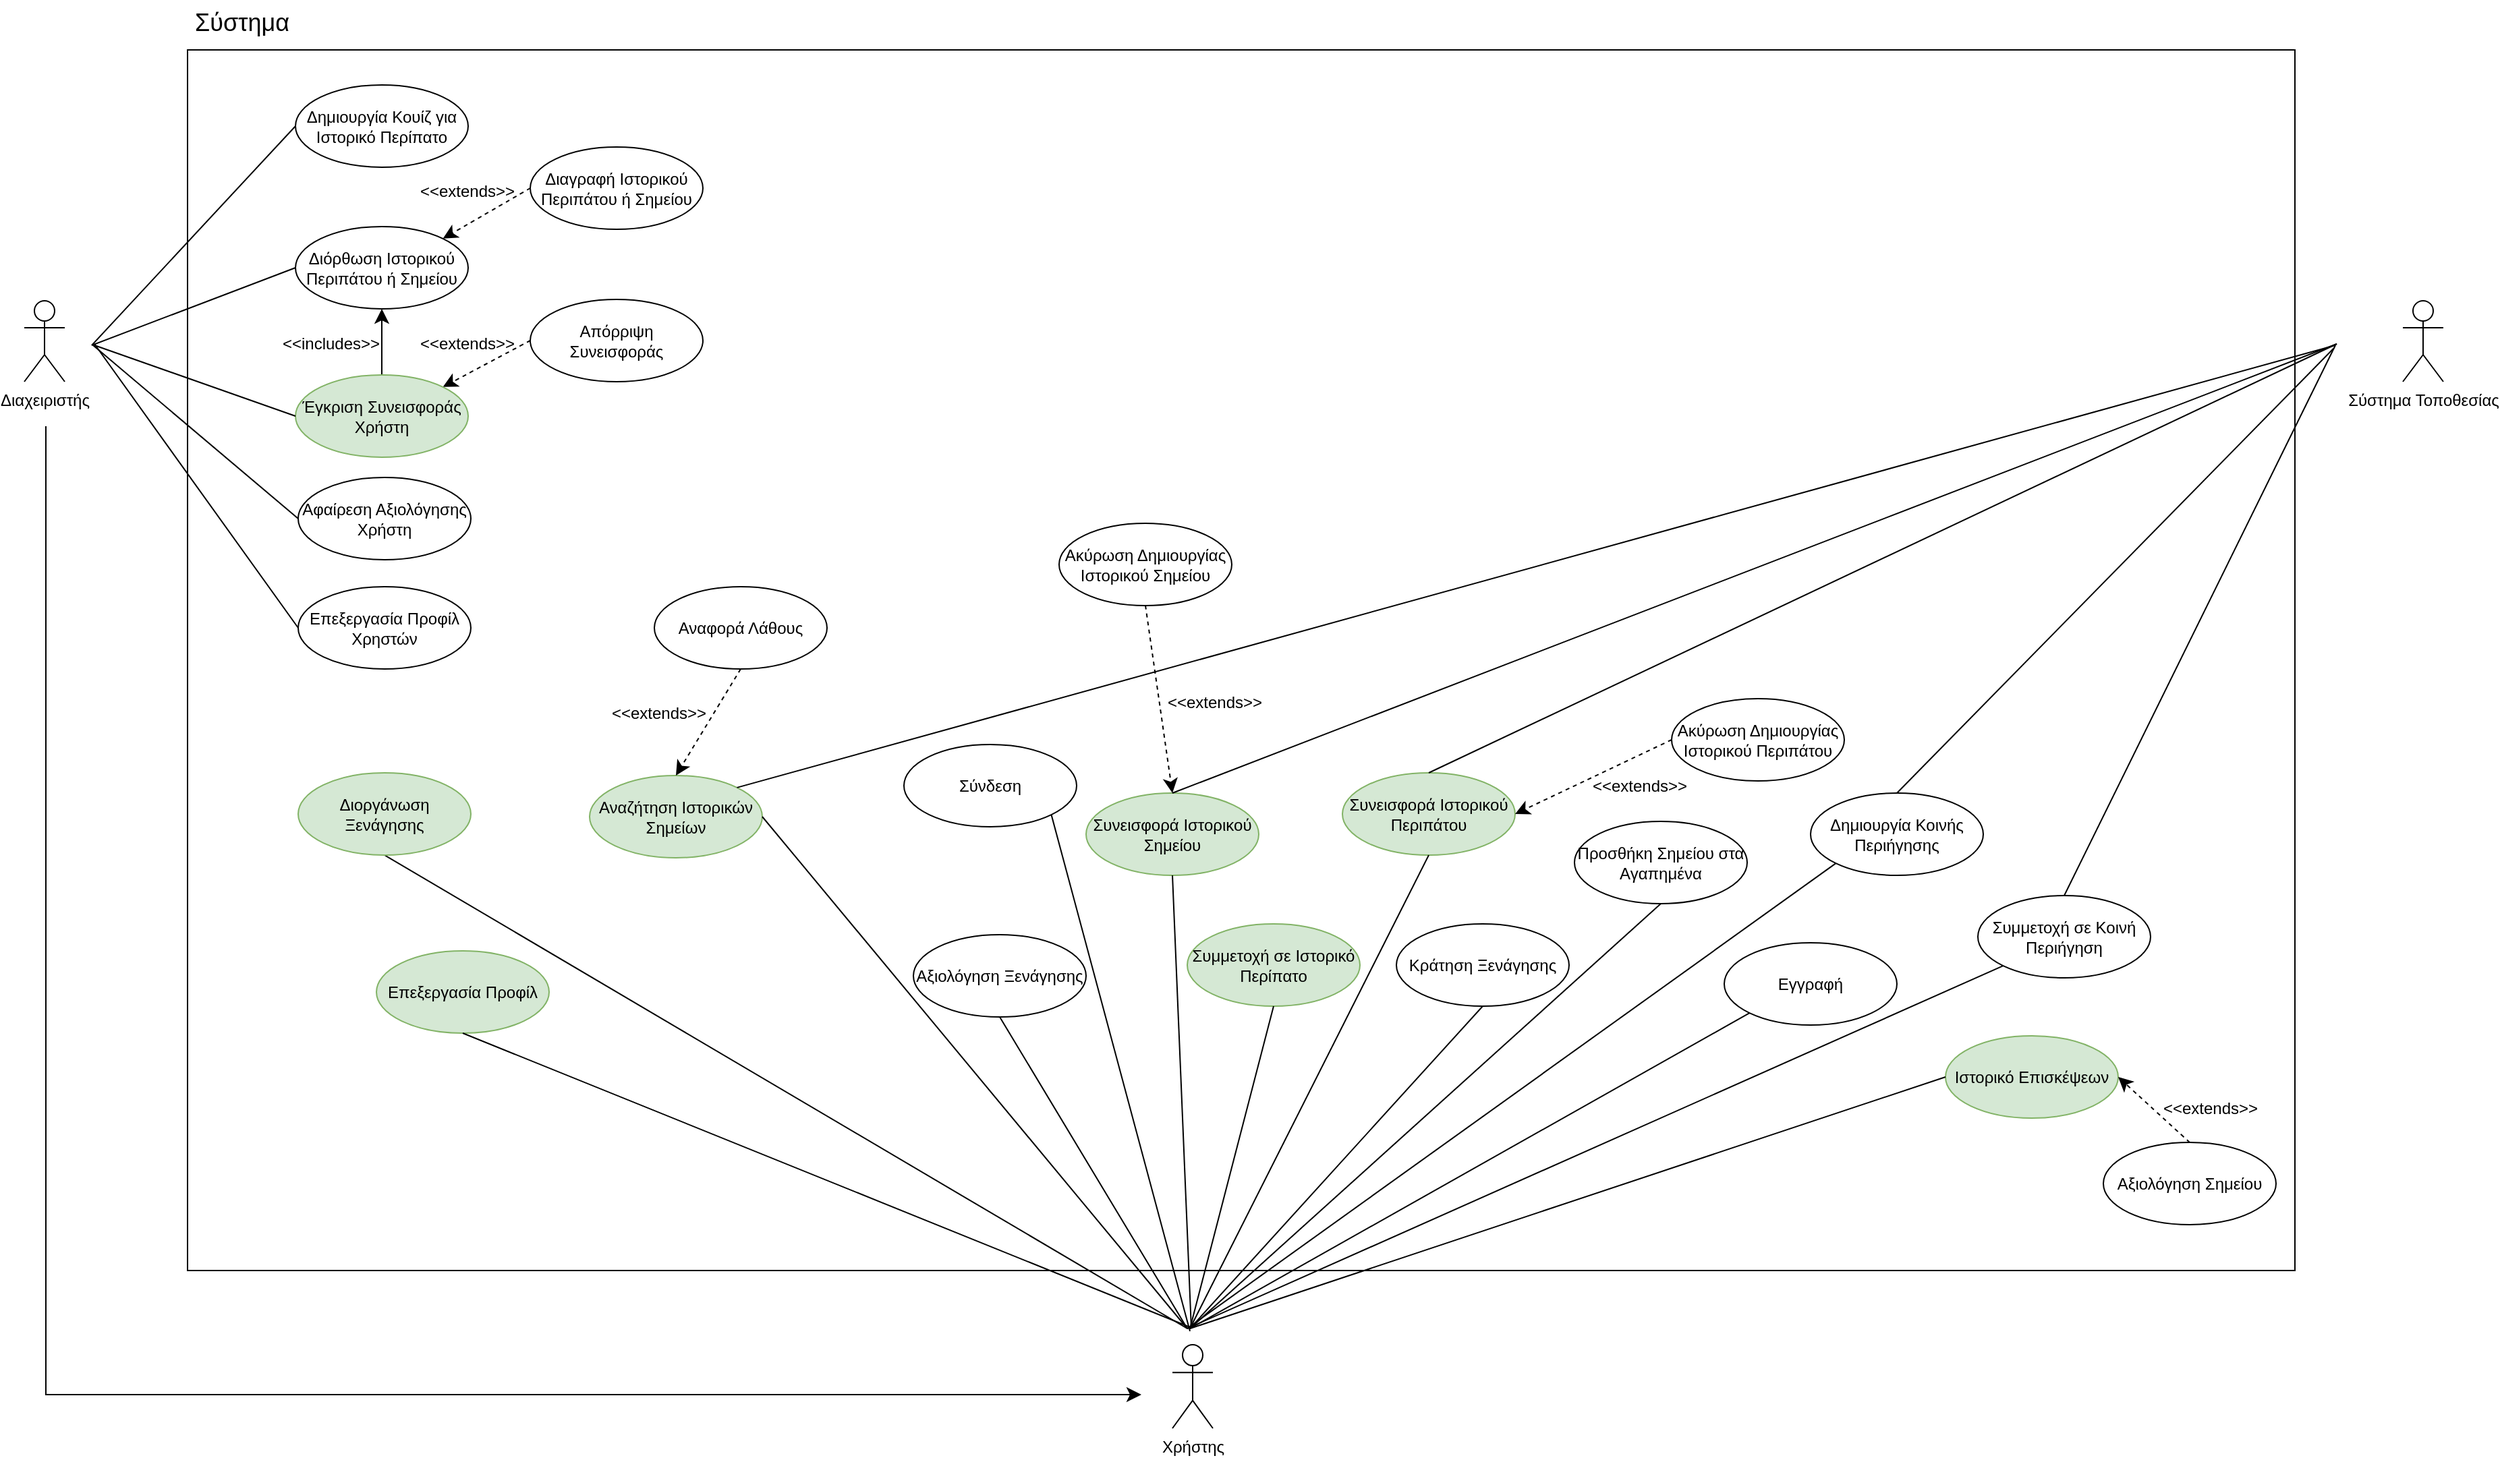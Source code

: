 <mxfile version="24.2.2" type="device">
  <diagram name="Σελίδα-1" id="uMqA1R6x-6Gs1QEI-oIA">
    <mxGraphModel dx="1834" dy="1180" grid="0" gridSize="10" guides="1" tooltips="1" connect="1" arrows="1" fold="1" page="0" pageScale="1" pageWidth="827" pageHeight="1169" math="0" shadow="0">
      <root>
        <mxCell id="0" />
        <mxCell id="1" parent="0" />
        <mxCell id="8HXO2fy5qahvrB5KiCP4-82" value="" style="rounded=0;whiteSpace=wrap;html=1;fillColor=none;" parent="1" vertex="1">
          <mxGeometry x="-171" y="-266" width="1562" height="905" as="geometry" />
        </mxCell>
        <mxCell id="8HXO2fy5qahvrB5KiCP4-1" value="Δημιουργία Κουίζ για&lt;br&gt;Ιστορικό Περίπατο" style="ellipse;whiteSpace=wrap;html=1;" parent="1" vertex="1">
          <mxGeometry x="-91" y="-240" width="128" height="61" as="geometry" />
        </mxCell>
        <mxCell id="8HXO2fy5qahvrB5KiCP4-2" value="Διαχειριστής" style="shape=umlActor;verticalLabelPosition=bottom;verticalAlign=top;html=1;outlineConnect=0;" parent="1" vertex="1">
          <mxGeometry x="-292" y="-80" width="30" height="60" as="geometry" />
        </mxCell>
        <mxCell id="8HXO2fy5qahvrB5KiCP4-3" value="Χρήστης" style="shape=umlActor;verticalLabelPosition=bottom;verticalAlign=top;html=1;outlineConnect=0;" parent="1" vertex="1">
          <mxGeometry x="559" y="694" width="30" height="62" as="geometry" />
        </mxCell>
        <mxCell id="8HXO2fy5qahvrB5KiCP4-8" value="Σύστημα Τοποθεσίας" style="shape=umlActor;verticalLabelPosition=bottom;verticalAlign=top;html=1;outlineConnect=0;" parent="1" vertex="1">
          <mxGeometry x="1471" y="-80" width="30" height="60" as="geometry" />
        </mxCell>
        <mxCell id="8HXO2fy5qahvrB5KiCP4-14" value="Διόρθωση Ιστορικού Περιπάτου ή Σημείου" style="ellipse;whiteSpace=wrap;html=1;" parent="1" vertex="1">
          <mxGeometry x="-91" y="-135" width="128" height="61" as="geometry" />
        </mxCell>
        <mxCell id="8HXO2fy5qahvrB5KiCP4-15" value="Διαγραφή Ιστορικού Περιπάτου ή Σημείου" style="ellipse;whiteSpace=wrap;html=1;" parent="1" vertex="1">
          <mxGeometry x="83" y="-194" width="128" height="61" as="geometry" />
        </mxCell>
        <mxCell id="8HXO2fy5qahvrB5KiCP4-29" style="edgeStyle=none;curved=1;rounded=0;orthogonalLoop=1;jettySize=auto;html=1;exitX=0;exitY=0.5;exitDx=0;exitDy=0;entryX=1;entryY=0;entryDx=0;entryDy=0;fontSize=12;startSize=8;endSize=8;dashed=1;" parent="1" source="8HXO2fy5qahvrB5KiCP4-16" target="8HXO2fy5qahvrB5KiCP4-17" edge="1">
          <mxGeometry relative="1" as="geometry" />
        </mxCell>
        <mxCell id="8HXO2fy5qahvrB5KiCP4-16" value="Απόρριψη Συνεισφοράς" style="ellipse;whiteSpace=wrap;html=1;" parent="1" vertex="1">
          <mxGeometry x="83" y="-81" width="128" height="61" as="geometry" />
        </mxCell>
        <mxCell id="8HXO2fy5qahvrB5KiCP4-30" style="edgeStyle=none;curved=1;rounded=0;orthogonalLoop=1;jettySize=auto;html=1;exitX=0.5;exitY=0;exitDx=0;exitDy=0;entryX=0.5;entryY=1;entryDx=0;entryDy=0;fontSize=12;startSize=8;endSize=8;" parent="1" source="8HXO2fy5qahvrB5KiCP4-17" target="8HXO2fy5qahvrB5KiCP4-14" edge="1">
          <mxGeometry relative="1" as="geometry" />
        </mxCell>
        <mxCell id="8HXO2fy5qahvrB5KiCP4-17" value="Έγκριση Συνεισφοράς Χρήστη" style="ellipse;whiteSpace=wrap;html=1;fillColor=#d5e8d4;strokeColor=#82b366;" parent="1" vertex="1">
          <mxGeometry x="-91" y="-25" width="128" height="61" as="geometry" />
        </mxCell>
        <mxCell id="8HXO2fy5qahvrB5KiCP4-18" value="Αφαίρεση Αξιολόγησης Χρήστη" style="ellipse;whiteSpace=wrap;html=1;" parent="1" vertex="1">
          <mxGeometry x="-89" y="51" width="128" height="61" as="geometry" />
        </mxCell>
        <mxCell id="8HXO2fy5qahvrB5KiCP4-19" value="Επεξεργασία Προφίλ Χρηστών" style="ellipse;whiteSpace=wrap;html=1;" parent="1" vertex="1">
          <mxGeometry x="-89" y="132" width="128" height="61" as="geometry" />
        </mxCell>
        <mxCell id="8HXO2fy5qahvrB5KiCP4-23" value="" style="endArrow=none;html=1;rounded=0;fontSize=12;startSize=8;endSize=8;curved=1;entryX=0;entryY=0.5;entryDx=0;entryDy=0;" parent="1" target="8HXO2fy5qahvrB5KiCP4-1" edge="1">
          <mxGeometry width="50" height="50" relative="1" as="geometry">
            <mxPoint x="-242" y="-47" as="sourcePoint" />
            <mxPoint x="-115" y="-108" as="targetPoint" />
          </mxGeometry>
        </mxCell>
        <mxCell id="8HXO2fy5qahvrB5KiCP4-24" value="" style="endArrow=none;html=1;rounded=0;fontSize=12;startSize=8;endSize=8;curved=1;entryX=0;entryY=0.5;entryDx=0;entryDy=0;" parent="1" target="8HXO2fy5qahvrB5KiCP4-14" edge="1">
          <mxGeometry width="50" height="50" relative="1" as="geometry">
            <mxPoint x="-242" y="-47" as="sourcePoint" />
            <mxPoint x="-115" y="-108" as="targetPoint" />
          </mxGeometry>
        </mxCell>
        <mxCell id="8HXO2fy5qahvrB5KiCP4-25" value="" style="endArrow=none;html=1;rounded=0;fontSize=12;startSize=8;endSize=8;curved=1;entryX=0;entryY=0.5;entryDx=0;entryDy=0;" parent="1" target="8HXO2fy5qahvrB5KiCP4-18" edge="1">
          <mxGeometry width="50" height="50" relative="1" as="geometry">
            <mxPoint x="-241" y="-47" as="sourcePoint" />
            <mxPoint x="-230" y="92" as="targetPoint" />
          </mxGeometry>
        </mxCell>
        <mxCell id="8HXO2fy5qahvrB5KiCP4-26" value="" style="endArrow=none;html=1;rounded=0;fontSize=12;startSize=8;endSize=8;curved=1;entryX=0.5;entryY=1;entryDx=0;entryDy=0;" parent="1" target="8HXO2fy5qahvrB5KiCP4-35" edge="1">
          <mxGeometry width="50" height="50" relative="1" as="geometry">
            <mxPoint x="570" y="682" as="sourcePoint" />
            <mxPoint x="-148" y="374" as="targetPoint" />
          </mxGeometry>
        </mxCell>
        <mxCell id="8HXO2fy5qahvrB5KiCP4-27" value="" style="endArrow=none;html=1;rounded=0;fontSize=12;startSize=8;endSize=8;curved=1;entryX=0;entryY=0.5;entryDx=0;entryDy=0;" parent="1" target="8HXO2fy5qahvrB5KiCP4-17" edge="1">
          <mxGeometry width="50" height="50" relative="1" as="geometry">
            <mxPoint x="-240" y="-47" as="sourcePoint" />
            <mxPoint x="-139" y="40" as="targetPoint" />
          </mxGeometry>
        </mxCell>
        <mxCell id="8HXO2fy5qahvrB5KiCP4-28" value="" style="endArrow=none;html=1;rounded=0;fontSize=12;startSize=8;endSize=8;curved=1;entryX=0;entryY=0.5;entryDx=0;entryDy=0;" parent="1" target="8HXO2fy5qahvrB5KiCP4-19" edge="1">
          <mxGeometry width="50" height="50" relative="1" as="geometry">
            <mxPoint x="-240" y="-48" as="sourcePoint" />
            <mxPoint x="-117" y="192" as="targetPoint" />
          </mxGeometry>
        </mxCell>
        <mxCell id="8HXO2fy5qahvrB5KiCP4-31" style="edgeStyle=none;curved=1;rounded=0;orthogonalLoop=1;jettySize=auto;html=1;exitX=0;exitY=0.5;exitDx=0;exitDy=0;entryX=1;entryY=0;entryDx=0;entryDy=0;fontSize=12;startSize=8;endSize=8;dashed=1;" parent="1" source="8HXO2fy5qahvrB5KiCP4-15" target="8HXO2fy5qahvrB5KiCP4-14" edge="1">
          <mxGeometry relative="1" as="geometry">
            <mxPoint x="89" y="-103" as="sourcePoint" />
            <mxPoint x="25" y="-69" as="targetPoint" />
          </mxGeometry>
        </mxCell>
        <mxCell id="8HXO2fy5qahvrB5KiCP4-32" value="&lt;font style=&quot;font-size: 12px;&quot;&gt;&amp;lt;&amp;lt;&lt;font style=&quot;font-size: 12px;&quot;&gt;includes&amp;gt;&amp;gt;&lt;/font&gt;&lt;/font&gt;" style="text;html=1;align=center;verticalAlign=middle;resizable=0;points=[];autosize=1;strokeColor=none;fillColor=none;fontSize=16;" parent="1" vertex="1">
          <mxGeometry x="-110" y="-65.5" width="90" height="31" as="geometry" />
        </mxCell>
        <mxCell id="8HXO2fy5qahvrB5KiCP4-33" value="&lt;font style=&quot;font-size: 12px;&quot;&gt;&amp;lt;&amp;lt;&lt;font style=&quot;font-size: 12px;&quot;&gt;extends&amp;gt;&amp;gt;&lt;/font&gt;&lt;/font&gt;" style="text;html=1;align=center;verticalAlign=middle;resizable=0;points=[];autosize=1;strokeColor=none;fillColor=none;fontSize=16;" parent="1" vertex="1">
          <mxGeometry x="-8" y="-65.5" width="88" height="31" as="geometry" />
        </mxCell>
        <mxCell id="8HXO2fy5qahvrB5KiCP4-34" value="&lt;font style=&quot;font-size: 12px;&quot;&gt;&amp;lt;&amp;lt;&lt;font style=&quot;font-size: 12px;&quot;&gt;extends&amp;gt;&amp;gt;&lt;/font&gt;&lt;/font&gt;" style="text;html=1;align=center;verticalAlign=middle;resizable=0;points=[];autosize=1;strokeColor=none;fillColor=none;fontSize=16;" parent="1" vertex="1">
          <mxGeometry x="-8" y="-179" width="88" height="31" as="geometry" />
        </mxCell>
        <mxCell id="8HXO2fy5qahvrB5KiCP4-35" value="Διοργάνωση Ξενάγησης" style="ellipse;whiteSpace=wrap;html=1;fillColor=#d5e8d4;strokeColor=#82b366;" parent="1" vertex="1">
          <mxGeometry x="-89" y="270" width="128" height="61" as="geometry" />
        </mxCell>
        <mxCell id="8HXO2fy5qahvrB5KiCP4-36" value="Επεξεργασία Προφίλ" style="ellipse;whiteSpace=wrap;html=1;fillColor=#d5e8d4;strokeColor=#82b366;" parent="1" vertex="1">
          <mxGeometry x="-31" y="402" width="128" height="61" as="geometry" />
        </mxCell>
        <mxCell id="8HXO2fy5qahvrB5KiCP4-37" value="Αναζήτηση Ιστορικών Σημείων" style="ellipse;whiteSpace=wrap;html=1;fillColor=#d5e8d4;strokeColor=#82b366;" parent="1" vertex="1">
          <mxGeometry x="127" y="272" width="128" height="61" as="geometry" />
        </mxCell>
        <mxCell id="8HXO2fy5qahvrB5KiCP4-38" value="Αξιολόγηση Σημείου" style="ellipse;whiteSpace=wrap;html=1;" parent="1" vertex="1">
          <mxGeometry x="1249" y="544" width="128" height="61" as="geometry" />
        </mxCell>
        <mxCell id="8HXO2fy5qahvrB5KiCP4-39" value="Σύνδεση" style="ellipse;whiteSpace=wrap;html=1;" parent="1" vertex="1">
          <mxGeometry x="360" y="249" width="128" height="61" as="geometry" />
        </mxCell>
        <mxCell id="8HXO2fy5qahvrB5KiCP4-40" value="Αξιολόγηση Ξενάγησης" style="ellipse;whiteSpace=wrap;html=1;" parent="1" vertex="1">
          <mxGeometry x="367" y="390" width="128" height="61" as="geometry" />
        </mxCell>
        <mxCell id="8HXO2fy5qahvrB5KiCP4-41" value="Συνεισφορά Ιστορικού Σημείου" style="ellipse;whiteSpace=wrap;html=1;fillColor=#d5e8d4;strokeColor=#82b366;" parent="1" vertex="1">
          <mxGeometry x="495" y="285" width="128" height="61" as="geometry" />
        </mxCell>
        <mxCell id="8HXO2fy5qahvrB5KiCP4-42" value="Συμμετοχή σε Ιστορικό Περίπατο" style="ellipse;whiteSpace=wrap;html=1;fillColor=#d5e8d4;strokeColor=#82b366;" parent="1" vertex="1">
          <mxGeometry x="570" y="382" width="128" height="61" as="geometry" />
        </mxCell>
        <mxCell id="8HXO2fy5qahvrB5KiCP4-43" value="Συνεισφορά Ιστορικού Περιπάτου" style="ellipse;whiteSpace=wrap;html=1;fillColor=#d5e8d4;strokeColor=#82b366;" parent="1" vertex="1">
          <mxGeometry x="685" y="270" width="128" height="61" as="geometry" />
        </mxCell>
        <mxCell id="8HXO2fy5qahvrB5KiCP4-44" value="Κράτηση Ξενάγησης" style="ellipse;whiteSpace=wrap;html=1;" parent="1" vertex="1">
          <mxGeometry x="725" y="382" width="128" height="61" as="geometry" />
        </mxCell>
        <mxCell id="8HXO2fy5qahvrB5KiCP4-45" value="Εγγραφή" style="ellipse;whiteSpace=wrap;html=1;" parent="1" vertex="1">
          <mxGeometry x="968" y="396" width="128" height="61" as="geometry" />
        </mxCell>
        <mxCell id="8HXO2fy5qahvrB5KiCP4-79" style="edgeStyle=none;curved=1;rounded=0;orthogonalLoop=1;jettySize=auto;html=1;exitX=0;exitY=0.5;exitDx=0;exitDy=0;entryX=1;entryY=0.5;entryDx=0;entryDy=0;fontSize=12;startSize=8;endSize=8;dashed=1;" parent="1" source="8HXO2fy5qahvrB5KiCP4-46" target="8HXO2fy5qahvrB5KiCP4-43" edge="1">
          <mxGeometry relative="1" as="geometry" />
        </mxCell>
        <mxCell id="8HXO2fy5qahvrB5KiCP4-46" value="Ακύρωση Δημιουργίας Ιστορικού Περιπάτου" style="ellipse;whiteSpace=wrap;html=1;" parent="1" vertex="1">
          <mxGeometry x="929" y="215" width="128" height="61" as="geometry" />
        </mxCell>
        <mxCell id="8HXO2fy5qahvrB5KiCP4-78" style="edgeStyle=none;curved=1;rounded=0;orthogonalLoop=1;jettySize=auto;html=1;exitX=0.5;exitY=1;exitDx=0;exitDy=0;entryX=0.5;entryY=0;entryDx=0;entryDy=0;fontSize=12;startSize=8;endSize=8;dashed=1;" parent="1" source="8HXO2fy5qahvrB5KiCP4-47" target="8HXO2fy5qahvrB5KiCP4-41" edge="1">
          <mxGeometry relative="1" as="geometry" />
        </mxCell>
        <mxCell id="8HXO2fy5qahvrB5KiCP4-47" value="Ακύρωση Δημιουργίας Ιστορικού Σημείου" style="ellipse;whiteSpace=wrap;html=1;" parent="1" vertex="1">
          <mxGeometry x="475" y="85" width="128" height="61" as="geometry" />
        </mxCell>
        <mxCell id="8HXO2fy5qahvrB5KiCP4-49" value="Προσθήκη Σημείου στα Αγαπημένα" style="ellipse;whiteSpace=wrap;html=1;" parent="1" vertex="1">
          <mxGeometry x="857" y="306" width="128" height="61" as="geometry" />
        </mxCell>
        <mxCell id="8HXO2fy5qahvrB5KiCP4-50" value="Δημιουργία Κοινής Περιήγησης" style="ellipse;whiteSpace=wrap;html=1;" parent="1" vertex="1">
          <mxGeometry x="1032" y="285" width="128" height="61" as="geometry" />
        </mxCell>
        <mxCell id="8HXO2fy5qahvrB5KiCP4-51" value="Συμμετοχή σε Κοινή Περιήγηση" style="ellipse;whiteSpace=wrap;html=1;" parent="1" vertex="1">
          <mxGeometry x="1156" y="361" width="128" height="61" as="geometry" />
        </mxCell>
        <mxCell id="8HXO2fy5qahvrB5KiCP4-52" value="Ιστορικό Επισκέψεων" style="ellipse;whiteSpace=wrap;html=1;fillColor=#d5e8d4;strokeColor=#82b366;" parent="1" vertex="1">
          <mxGeometry x="1132" y="465" width="128" height="61" as="geometry" />
        </mxCell>
        <mxCell id="8HXO2fy5qahvrB5KiCP4-55" value="" style="endArrow=none;html=1;rounded=0;fontSize=12;startSize=8;endSize=8;curved=1;entryX=1;entryY=0.5;entryDx=0;entryDy=0;" parent="1" target="8HXO2fy5qahvrB5KiCP4-37" edge="1">
          <mxGeometry width="50" height="50" relative="1" as="geometry">
            <mxPoint x="570" y="682" as="sourcePoint" />
            <mxPoint x="443" y="541" as="targetPoint" />
          </mxGeometry>
        </mxCell>
        <mxCell id="8HXO2fy5qahvrB5KiCP4-56" value="" style="endArrow=none;html=1;rounded=0;fontSize=12;startSize=8;endSize=8;curved=1;entryX=0.5;entryY=1;entryDx=0;entryDy=0;" parent="1" target="8HXO2fy5qahvrB5KiCP4-40" edge="1">
          <mxGeometry width="50" height="50" relative="1" as="geometry">
            <mxPoint x="570" y="682" as="sourcePoint" />
            <mxPoint x="443" y="543" as="targetPoint" />
          </mxGeometry>
        </mxCell>
        <mxCell id="8HXO2fy5qahvrB5KiCP4-57" value="" style="endArrow=none;html=1;rounded=0;fontSize=12;startSize=8;endSize=8;curved=1;entryX=1;entryY=1;entryDx=0;entryDy=0;" parent="1" target="8HXO2fy5qahvrB5KiCP4-39" edge="1">
          <mxGeometry width="50" height="50" relative="1" as="geometry">
            <mxPoint x="572" y="684" as="sourcePoint" />
            <mxPoint x="871.373" y="495.998" as="targetPoint" />
          </mxGeometry>
        </mxCell>
        <mxCell id="8HXO2fy5qahvrB5KiCP4-58" value="" style="endArrow=none;html=1;rounded=0;fontSize=12;startSize=8;endSize=8;curved=1;entryX=0.5;entryY=1;entryDx=0;entryDy=0;" parent="1" target="8HXO2fy5qahvrB5KiCP4-42" edge="1">
          <mxGeometry width="50" height="50" relative="1" as="geometry">
            <mxPoint x="572" y="682" as="sourcePoint" />
            <mxPoint x="445" y="543" as="targetPoint" />
          </mxGeometry>
        </mxCell>
        <mxCell id="8HXO2fy5qahvrB5KiCP4-59" value="" style="endArrow=none;html=1;rounded=0;fontSize=12;startSize=8;endSize=8;curved=1;entryX=0.5;entryY=1;entryDx=0;entryDy=0;" parent="1" target="8HXO2fy5qahvrB5KiCP4-36" edge="1">
          <mxGeometry width="50" height="50" relative="1" as="geometry">
            <mxPoint x="572" y="681" as="sourcePoint" />
            <mxPoint x="443" y="541" as="targetPoint" />
          </mxGeometry>
        </mxCell>
        <mxCell id="8HXO2fy5qahvrB5KiCP4-60" value="" style="endArrow=none;html=1;rounded=0;fontSize=12;startSize=8;endSize=8;curved=1;entryX=0.5;entryY=1;entryDx=0;entryDy=0;" parent="1" target="8HXO2fy5qahvrB5KiCP4-44" edge="1">
          <mxGeometry width="50" height="50" relative="1" as="geometry">
            <mxPoint x="572" y="682" as="sourcePoint" />
            <mxPoint x="753" y="549" as="targetPoint" />
          </mxGeometry>
        </mxCell>
        <mxCell id="8HXO2fy5qahvrB5KiCP4-64" value="" style="endArrow=none;html=1;rounded=0;fontSize=12;startSize=8;endSize=8;curved=1;entryX=0;entryY=1;entryDx=0;entryDy=0;" parent="1" target="8HXO2fy5qahvrB5KiCP4-45" edge="1">
          <mxGeometry width="50" height="50" relative="1" as="geometry">
            <mxPoint x="572" y="682" as="sourcePoint" />
            <mxPoint x="953" y="503" as="targetPoint" />
          </mxGeometry>
        </mxCell>
        <mxCell id="8HXO2fy5qahvrB5KiCP4-65" value="" style="endArrow=none;html=1;rounded=0;fontSize=12;startSize=8;endSize=8;curved=1;entryX=0;entryY=1;entryDx=0;entryDy=0;" parent="1" target="8HXO2fy5qahvrB5KiCP4-51" edge="1">
          <mxGeometry width="50" height="50" relative="1" as="geometry">
            <mxPoint x="570" y="682" as="sourcePoint" />
            <mxPoint x="1250" y="405" as="targetPoint" />
          </mxGeometry>
        </mxCell>
        <mxCell id="8HXO2fy5qahvrB5KiCP4-66" value="" style="endArrow=none;html=1;rounded=0;fontSize=12;startSize=8;endSize=8;curved=1;entryX=0.5;entryY=1;entryDx=0;entryDy=0;" parent="1" target="8HXO2fy5qahvrB5KiCP4-49" edge="1">
          <mxGeometry width="50" height="50" relative="1" as="geometry">
            <mxPoint x="572" y="682" as="sourcePoint" />
            <mxPoint x="897" y="591" as="targetPoint" />
          </mxGeometry>
        </mxCell>
        <mxCell id="8HXO2fy5qahvrB5KiCP4-67" value="" style="endArrow=none;html=1;rounded=0;fontSize=12;startSize=8;endSize=8;curved=1;entryX=0.5;entryY=1;entryDx=0;entryDy=0;" parent="1" target="8HXO2fy5qahvrB5KiCP4-43" edge="1">
          <mxGeometry width="50" height="50" relative="1" as="geometry">
            <mxPoint x="572" y="682" as="sourcePoint" />
            <mxPoint x="743" y="340" as="targetPoint" />
          </mxGeometry>
        </mxCell>
        <mxCell id="8HXO2fy5qahvrB5KiCP4-68" value="" style="endArrow=none;html=1;rounded=0;fontSize=12;startSize=8;endSize=8;curved=1;entryX=0;entryY=0.5;entryDx=0;entryDy=0;" parent="1" target="8HXO2fy5qahvrB5KiCP4-52" edge="1">
          <mxGeometry width="50" height="50" relative="1" as="geometry">
            <mxPoint x="572" y="682" as="sourcePoint" />
            <mxPoint x="1146" y="568" as="targetPoint" />
          </mxGeometry>
        </mxCell>
        <mxCell id="8HXO2fy5qahvrB5KiCP4-70" value="" style="endArrow=none;html=1;rounded=0;fontSize=12;startSize=8;endSize=8;curved=1;exitX=0.5;exitY=1;exitDx=0;exitDy=0;" parent="1" source="8HXO2fy5qahvrB5KiCP4-41" edge="1">
          <mxGeometry width="50" height="50" relative="1" as="geometry">
            <mxPoint x="632" y="374" as="sourcePoint" />
            <mxPoint x="573" y="682" as="targetPoint" />
          </mxGeometry>
        </mxCell>
        <mxCell id="8HXO2fy5qahvrB5KiCP4-71" value="" style="endArrow=none;html=1;rounded=0;fontSize=12;startSize=8;endSize=8;curved=1;entryX=0;entryY=1;entryDx=0;entryDy=0;" parent="1" target="8HXO2fy5qahvrB5KiCP4-50" edge="1">
          <mxGeometry width="50" height="50" relative="1" as="geometry">
            <mxPoint x="570" y="682" as="sourcePoint" />
            <mxPoint x="963" y="695" as="targetPoint" />
          </mxGeometry>
        </mxCell>
        <mxCell id="8HXO2fy5qahvrB5KiCP4-73" value="" style="endArrow=none;html=1;rounded=0;fontSize=12;startSize=8;endSize=8;curved=1;exitX=1;exitY=0;exitDx=0;exitDy=0;" parent="1" source="8HXO2fy5qahvrB5KiCP4-37" edge="1">
          <mxGeometry width="50" height="50" relative="1" as="geometry">
            <mxPoint x="301" y="99" as="sourcePoint" />
            <mxPoint x="1421" y="-47" as="targetPoint" />
          </mxGeometry>
        </mxCell>
        <mxCell id="8HXO2fy5qahvrB5KiCP4-74" value="" style="endArrow=none;html=1;rounded=0;fontSize=12;startSize=8;endSize=8;curved=1;exitX=0.5;exitY=0;exitDx=0;exitDy=0;" parent="1" source="8HXO2fy5qahvrB5KiCP4-43" edge="1">
          <mxGeometry width="50" height="50" relative="1" as="geometry">
            <mxPoint x="655" y="-67" as="sourcePoint" />
            <mxPoint x="1422" y="-48" as="targetPoint" />
          </mxGeometry>
        </mxCell>
        <mxCell id="8HXO2fy5qahvrB5KiCP4-75" value="" style="endArrow=none;html=1;rounded=0;fontSize=12;startSize=8;endSize=8;curved=1;exitX=0.5;exitY=0;exitDx=0;exitDy=0;" parent="1" source="8HXO2fy5qahvrB5KiCP4-41" edge="1">
          <mxGeometry width="50" height="50" relative="1" as="geometry">
            <mxPoint x="895" y="-5" as="sourcePoint" />
            <mxPoint x="1422" y="-48" as="targetPoint" />
          </mxGeometry>
        </mxCell>
        <mxCell id="8HXO2fy5qahvrB5KiCP4-76" value="" style="endArrow=none;html=1;rounded=0;fontSize=12;startSize=8;endSize=8;curved=1;entryX=0.5;entryY=0;entryDx=0;entryDy=0;" parent="1" target="8HXO2fy5qahvrB5KiCP4-51" edge="1">
          <mxGeometry width="50" height="50" relative="1" as="geometry">
            <mxPoint x="1421" y="-47" as="sourcePoint" />
            <mxPoint x="559" y="-145" as="targetPoint" />
          </mxGeometry>
        </mxCell>
        <mxCell id="8HXO2fy5qahvrB5KiCP4-77" value="" style="endArrow=none;html=1;rounded=0;fontSize=12;startSize=8;endSize=8;curved=1;entryX=0.5;entryY=0;entryDx=0;entryDy=0;" parent="1" target="8HXO2fy5qahvrB5KiCP4-50" edge="1">
          <mxGeometry width="50" height="50" relative="1" as="geometry">
            <mxPoint x="1420" y="-45" as="sourcePoint" />
            <mxPoint x="1463" y="230" as="targetPoint" />
          </mxGeometry>
        </mxCell>
        <mxCell id="8HXO2fy5qahvrB5KiCP4-80" value="&lt;font style=&quot;font-size: 12px;&quot;&gt;&amp;lt;&amp;lt;&lt;font style=&quot;font-size: 12px;&quot;&gt;extends&amp;gt;&amp;gt;&lt;/font&gt;&lt;/font&gt;" style="text;html=1;align=center;verticalAlign=middle;resizable=0;points=[];autosize=1;strokeColor=none;fillColor=none;fontSize=16;" parent="1" vertex="1">
          <mxGeometry x="546" y="200" width="88" height="31" as="geometry" />
        </mxCell>
        <mxCell id="8HXO2fy5qahvrB5KiCP4-81" value="&lt;font style=&quot;font-size: 12px;&quot;&gt;&amp;lt;&amp;lt;&lt;font style=&quot;font-size: 12px;&quot;&gt;extends&amp;gt;&amp;gt;&lt;/font&gt;&lt;/font&gt;" style="text;html=1;align=center;verticalAlign=middle;resizable=0;points=[];autosize=1;strokeColor=none;fillColor=none;fontSize=16;" parent="1" vertex="1">
          <mxGeometry x="861" y="262" width="88" height="31" as="geometry" />
        </mxCell>
        <mxCell id="8HXO2fy5qahvrB5KiCP4-83" value="&lt;font style=&quot;font-size: 18px;&quot;&gt;Σύστημα&lt;/font&gt;" style="text;html=1;align=center;verticalAlign=middle;resizable=0;points=[];autosize=1;strokeColor=none;fillColor=none;fontSize=16;" parent="1" vertex="1">
          <mxGeometry x="-175" y="-303" width="88" height="34" as="geometry" />
        </mxCell>
        <mxCell id="Xg2Muk4ND8sdFRJz-X9--2" value="" style="edgeStyle=segmentEdgeStyle;endArrow=classic;html=1;curved=0;rounded=0;endSize=8;startSize=8;fontSize=12;" parent="1" edge="1">
          <mxGeometry width="50" height="50" relative="1" as="geometry">
            <mxPoint x="-276" y="13" as="sourcePoint" />
            <mxPoint x="536" y="731" as="targetPoint" />
            <Array as="points">
              <mxPoint x="-276" y="731" />
            </Array>
          </mxGeometry>
        </mxCell>
        <mxCell id="Ze1bzD0DWDTn4k-w06rL-2" style="edgeStyle=none;curved=1;rounded=0;orthogonalLoop=1;jettySize=auto;html=1;exitX=0.5;exitY=1;exitDx=0;exitDy=0;entryX=0.5;entryY=0;entryDx=0;entryDy=0;fontSize=12;startSize=8;endSize=8;dashed=1;" parent="1" source="Ze1bzD0DWDTn4k-w06rL-1" target="8HXO2fy5qahvrB5KiCP4-37" edge="1">
          <mxGeometry relative="1" as="geometry" />
        </mxCell>
        <mxCell id="Ze1bzD0DWDTn4k-w06rL-1" value="Αναφορά Λάθους" style="ellipse;whiteSpace=wrap;html=1;" parent="1" vertex="1">
          <mxGeometry x="175" y="132" width="128" height="61" as="geometry" />
        </mxCell>
        <mxCell id="Ze1bzD0DWDTn4k-w06rL-3" value="&lt;font style=&quot;font-size: 12px;&quot;&gt;&amp;lt;&amp;lt;extends&lt;font style=&quot;font-size: 12px;&quot;&gt;&amp;gt;&amp;gt;&lt;/font&gt;&lt;/font&gt;" style="text;html=1;align=center;verticalAlign=middle;resizable=0;points=[];autosize=1;strokeColor=none;fillColor=none;fontSize=16;" parent="1" vertex="1">
          <mxGeometry x="134" y="208" width="88" height="31" as="geometry" />
        </mxCell>
        <mxCell id="ravXSl7F1qMPG7Kzb5ep-1" style="edgeStyle=none;curved=1;rounded=0;orthogonalLoop=1;jettySize=auto;html=1;exitX=0.5;exitY=0;exitDx=0;exitDy=0;entryX=1;entryY=0.5;entryDx=0;entryDy=0;fontSize=12;startSize=8;endSize=8;dashed=1;" edge="1" parent="1" source="8HXO2fy5qahvrB5KiCP4-38" target="8HXO2fy5qahvrB5KiCP4-52">
          <mxGeometry relative="1" as="geometry">
            <mxPoint x="549" y="156" as="sourcePoint" />
            <mxPoint x="569" y="295" as="targetPoint" />
          </mxGeometry>
        </mxCell>
        <mxCell id="ravXSl7F1qMPG7Kzb5ep-2" value="&lt;font style=&quot;font-size: 12px;&quot;&gt;&amp;lt;&amp;lt;&lt;font style=&quot;font-size: 12px;&quot;&gt;extends&amp;gt;&amp;gt;&lt;/font&gt;&lt;/font&gt;" style="text;html=1;align=center;verticalAlign=middle;resizable=0;points=[];autosize=1;strokeColor=none;fillColor=none;fontSize=16;" vertex="1" parent="1">
          <mxGeometry x="1284" y="501" width="88" height="31" as="geometry" />
        </mxCell>
      </root>
    </mxGraphModel>
  </diagram>
</mxfile>
